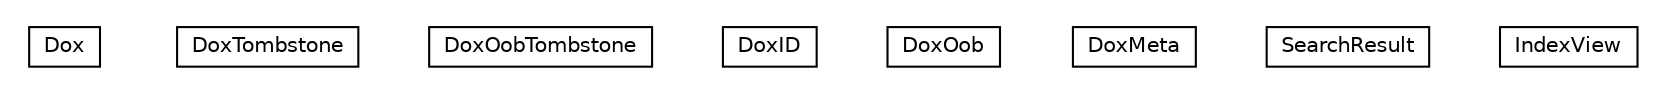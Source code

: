 #!/usr/local/bin/dot
#
# Class diagram 
# Generated by UMLGraph version R5_6-24-gf6e263 (http://www.umlgraph.org/)
#

digraph G {
	edge [fontname="Helvetica",fontsize=10,labelfontname="Helvetica",labelfontsize=10];
	node [fontname="Helvetica",fontsize=10,shape=plaintext];
	nodesep=0.25;
	ranksep=0.5;
	// net.trajano.doxdb.Dox
	c0 [label=<<table title="net.trajano.doxdb.Dox" border="0" cellborder="1" cellspacing="0" cellpadding="2" port="p" href="./Dox.html">
		<tr><td><table border="0" cellspacing="0" cellpadding="1">
<tr><td align="center" balign="center"> Dox </td></tr>
		</table></td></tr>
		</table>>, URL="./Dox.html", fontname="Helvetica", fontcolor="black", fontsize=10.0];
	// net.trajano.doxdb.DoxTombstone
	c1 [label=<<table title="net.trajano.doxdb.DoxTombstone" border="0" cellborder="1" cellspacing="0" cellpadding="2" port="p" href="./DoxTombstone.html">
		<tr><td><table border="0" cellspacing="0" cellpadding="1">
<tr><td align="center" balign="center"> DoxTombstone </td></tr>
		</table></td></tr>
		</table>>, URL="./DoxTombstone.html", fontname="Helvetica", fontcolor="black", fontsize=10.0];
	// net.trajano.doxdb.DoxOobTombstone
	c2 [label=<<table title="net.trajano.doxdb.DoxOobTombstone" border="0" cellborder="1" cellspacing="0" cellpadding="2" port="p" href="./DoxOobTombstone.html">
		<tr><td><table border="0" cellspacing="0" cellpadding="1">
<tr><td align="center" balign="center"> DoxOobTombstone </td></tr>
		</table></td></tr>
		</table>>, URL="./DoxOobTombstone.html", fontname="Helvetica", fontcolor="black", fontsize=10.0];
	// net.trajano.doxdb.DoxID
	c3 [label=<<table title="net.trajano.doxdb.DoxID" border="0" cellborder="1" cellspacing="0" cellpadding="2" port="p" href="./DoxID.html">
		<tr><td><table border="0" cellspacing="0" cellpadding="1">
<tr><td align="center" balign="center"> DoxID </td></tr>
		</table></td></tr>
		</table>>, URL="./DoxID.html", fontname="Helvetica", fontcolor="black", fontsize=10.0];
	// net.trajano.doxdb.DoxOob
	c4 [label=<<table title="net.trajano.doxdb.DoxOob" border="0" cellborder="1" cellspacing="0" cellpadding="2" port="p" href="./DoxOob.html">
		<tr><td><table border="0" cellspacing="0" cellpadding="1">
<tr><td align="center" balign="center"> DoxOob </td></tr>
		</table></td></tr>
		</table>>, URL="./DoxOob.html", fontname="Helvetica", fontcolor="black", fontsize=10.0];
	// net.trajano.doxdb.DoxMeta
	c5 [label=<<table title="net.trajano.doxdb.DoxMeta" border="0" cellborder="1" cellspacing="0" cellpadding="2" port="p" href="./DoxMeta.html">
		<tr><td><table border="0" cellspacing="0" cellpadding="1">
<tr><td align="center" balign="center"> DoxMeta </td></tr>
		</table></td></tr>
		</table>>, URL="./DoxMeta.html", fontname="Helvetica", fontcolor="black", fontsize=10.0];
	// net.trajano.doxdb.SearchResult
	c6 [label=<<table title="net.trajano.doxdb.SearchResult" border="0" cellborder="1" cellspacing="0" cellpadding="2" port="p" href="./SearchResult.html">
		<tr><td><table border="0" cellspacing="0" cellpadding="1">
<tr><td align="center" balign="center"> SearchResult </td></tr>
		</table></td></tr>
		</table>>, URL="./SearchResult.html", fontname="Helvetica", fontcolor="black", fontsize=10.0];
	// net.trajano.doxdb.IndexView
	c7 [label=<<table title="net.trajano.doxdb.IndexView" border="0" cellborder="1" cellspacing="0" cellpadding="2" port="p" href="./IndexView.html">
		<tr><td><table border="0" cellspacing="0" cellpadding="1">
<tr><td align="center" balign="center"> IndexView </td></tr>
		</table></td></tr>
		</table>>, URL="./IndexView.html", fontname="Helvetica", fontcolor="black", fontsize=10.0];
}


